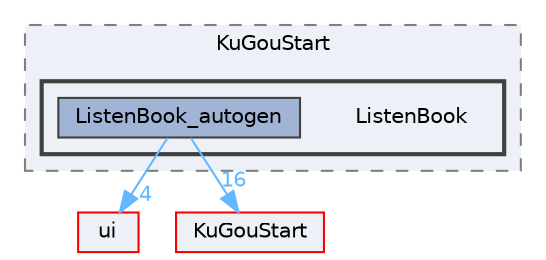 digraph "ListenBook"
{
 // LATEX_PDF_SIZE
  bgcolor="transparent";
  edge [fontname=Helvetica,fontsize=10,labelfontname=Helvetica,labelfontsize=10];
  node [fontname=Helvetica,fontsize=10,shape=box,height=0.2,width=0.4];
  compound=true
  subgraph clusterdir_e1e51073f38e9169ba245c73c030bd77 {
    graph [ bgcolor="#edf0f7", pencolor="grey50", label="KuGouStart", fontname=Helvetica,fontsize=10 style="filled,dashed", URL="dir_e1e51073f38e9169ba245c73c030bd77.html",tooltip=""]
  subgraph clusterdir_e55e7176c56297cc2756dbc885ed8dc0 {
    graph [ bgcolor="#edf0f7", pencolor="grey25", label="", fontname=Helvetica,fontsize=10 style="filled,bold", URL="dir_e55e7176c56297cc2756dbc885ed8dc0.html",tooltip=""]
    dir_e55e7176c56297cc2756dbc885ed8dc0 [shape=plaintext, label="ListenBook"];
  dir_75711a4a231da906fde07b7664c78588 [label="ListenBook_autogen", fillcolor="#a2b4d6", color="grey25", style="filled", URL="dir_75711a4a231da906fde07b7664c78588.html",tooltip=""];
  }
  }
  dir_1788f8309b1a812dcb800a185471cf6c [label="ui", fillcolor="#edf0f7", color="red", style="filled", URL="dir_1788f8309b1a812dcb800a185471cf6c.html",tooltip=""];
  dir_e60601b218beddc6af0778ac41ea9cb2 [label="KuGouStart", fillcolor="#edf0f7", color="red", style="filled", URL="dir_e60601b218beddc6af0778ac41ea9cb2.html",tooltip=""];
  dir_75711a4a231da906fde07b7664c78588->dir_1788f8309b1a812dcb800a185471cf6c [headlabel="4", labeldistance=1.5 headhref="dir_000176_000351.html" href="dir_000176_000351.html" color="steelblue1" fontcolor="steelblue1"];
  dir_75711a4a231da906fde07b7664c78588->dir_e60601b218beddc6af0778ac41ea9cb2 [headlabel="16", labeldistance=1.5 headhref="dir_000176_000172.html" href="dir_000176_000172.html" color="steelblue1" fontcolor="steelblue1"];
}
